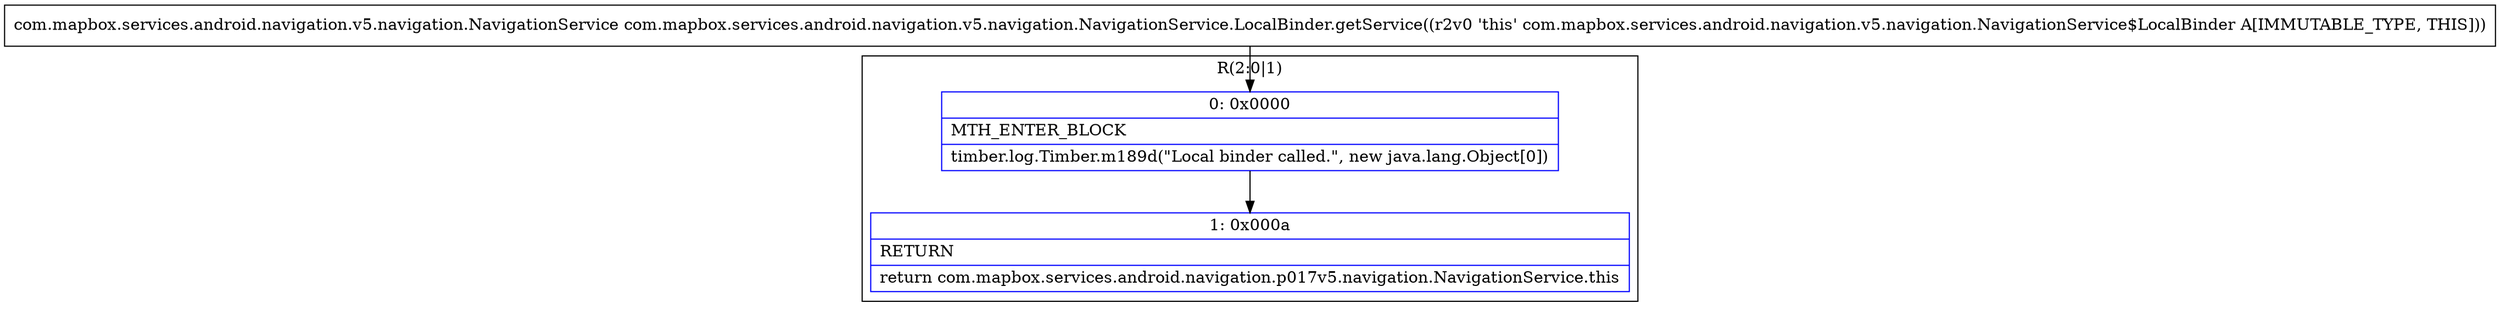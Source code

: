 digraph "CFG forcom.mapbox.services.android.navigation.v5.navigation.NavigationService.LocalBinder.getService()Lcom\/mapbox\/services\/android\/navigation\/v5\/navigation\/NavigationService;" {
subgraph cluster_Region_1410567549 {
label = "R(2:0|1)";
node [shape=record,color=blue];
Node_0 [shape=record,label="{0\:\ 0x0000|MTH_ENTER_BLOCK\l|timber.log.Timber.m189d(\"Local binder called.\", new java.lang.Object[0])\l}"];
Node_1 [shape=record,label="{1\:\ 0x000a|RETURN\l|return com.mapbox.services.android.navigation.p017v5.navigation.NavigationService.this\l}"];
}
MethodNode[shape=record,label="{com.mapbox.services.android.navigation.v5.navigation.NavigationService com.mapbox.services.android.navigation.v5.navigation.NavigationService.LocalBinder.getService((r2v0 'this' com.mapbox.services.android.navigation.v5.navigation.NavigationService$LocalBinder A[IMMUTABLE_TYPE, THIS])) }"];
MethodNode -> Node_0;
Node_0 -> Node_1;
}

